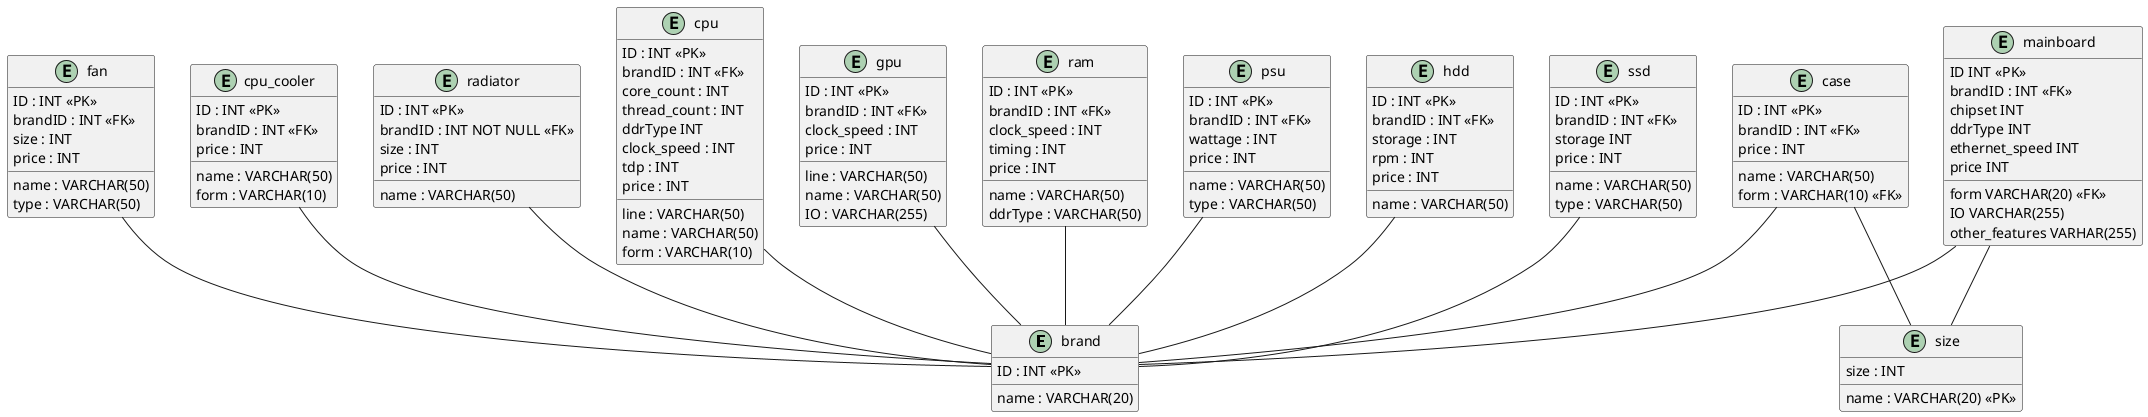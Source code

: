 @startuml

entity "brand" {
  ID : INT <<PK>>
  name : VARCHAR(20)
}

entity "mainboard" {
  ID INT <<PK>>
  brandID : INT <<FK>>
  chipset INT
  form VARCHAR(20) <<FK>>
  ddrType INT
  ethernet_speed INT
  IO VARCHAR(255)
  other_features VARHAR(255)
  price INT
}

entity "cpu" {
  ID : INT <<PK>>
  brandID : INT <<FK>>
  line : VARCHAR(50)
  name : VARCHAR(50)
  core_count : INT
  thread_count : INT
  ddrType INT
  clock_speed : INT 
  form : VARCHAR(10)
  tdp : INT
  price : INT
}

entity "gpu" {
  ID : INT <<PK>>
  brandID : INT <<FK>>
  line : VARCHAR(50)
  name : VARCHAR(50)
  clock_speed : INT 
  IO : VARCHAR(255)
  price : INT
}

entity "ram" {
  ID : INT <<PK>>
  brandID : INT <<FK>>
  name : VARCHAR(50)
  clock_speed : INT 
  timing : INT
  ddrType : VARCHAR(50)
  price : INT
}

entity "psu" {
  ID : INT <<PK>>
  brandID : INT <<FK>>
  name : VARCHAR(50)
  wattage : INT
  type : VARCHAR(50)
  price : INT
}

entity "hdd" {
  ID : INT <<PK>>
  brandID : INT <<FK>>
  name : VARCHAR(50)
  storage : INT
  rpm : INT
  price : INT
}

entity "ssd" {
  ID : INT <<PK>>
  brandID : INT <<FK>>
  name : VARCHAR(50)
  storage INT
  type : VARCHAR(50)
  price : INT
}

entity "case" {
  ID : INT <<PK>>
  brandID : INT <<FK>>
  name : VARCHAR(50)
  form : VARCHAR(10) <<FK>>
  price : INT
}

entity "size" {
  name : VARCHAR(20) <<PK>>
  size : INT
}

entity "fan" {
  ID : INT <<PK>>
  brandID : INT <<FK>>
  name : VARCHAR(50)
  size : INT
  type : VARCHAR(50)
  price : INT
}

entity "cpu_cooler" {
  ID : INT <<PK>>
  brandID : INT <<FK>>
  name : VARCHAR(50)
  form : VARCHAR(10)
  price : INT
}

entity "radiator" {
  ID : INT <<PK>>
  brandID : INT NOT NULL <<FK>>
  name : VARCHAR(50)
  size : INT 
  price : INT
}

mainboard -- brand
cpu -- brand
gpu -- brand
ram -- brand
psu -- brand
hdd -- brand
ssd -- brand
case -- brand
fan -- brand
cpu_cooler -- brand
radiator -- brand
case -- size
mainboard -- size
@enduml
